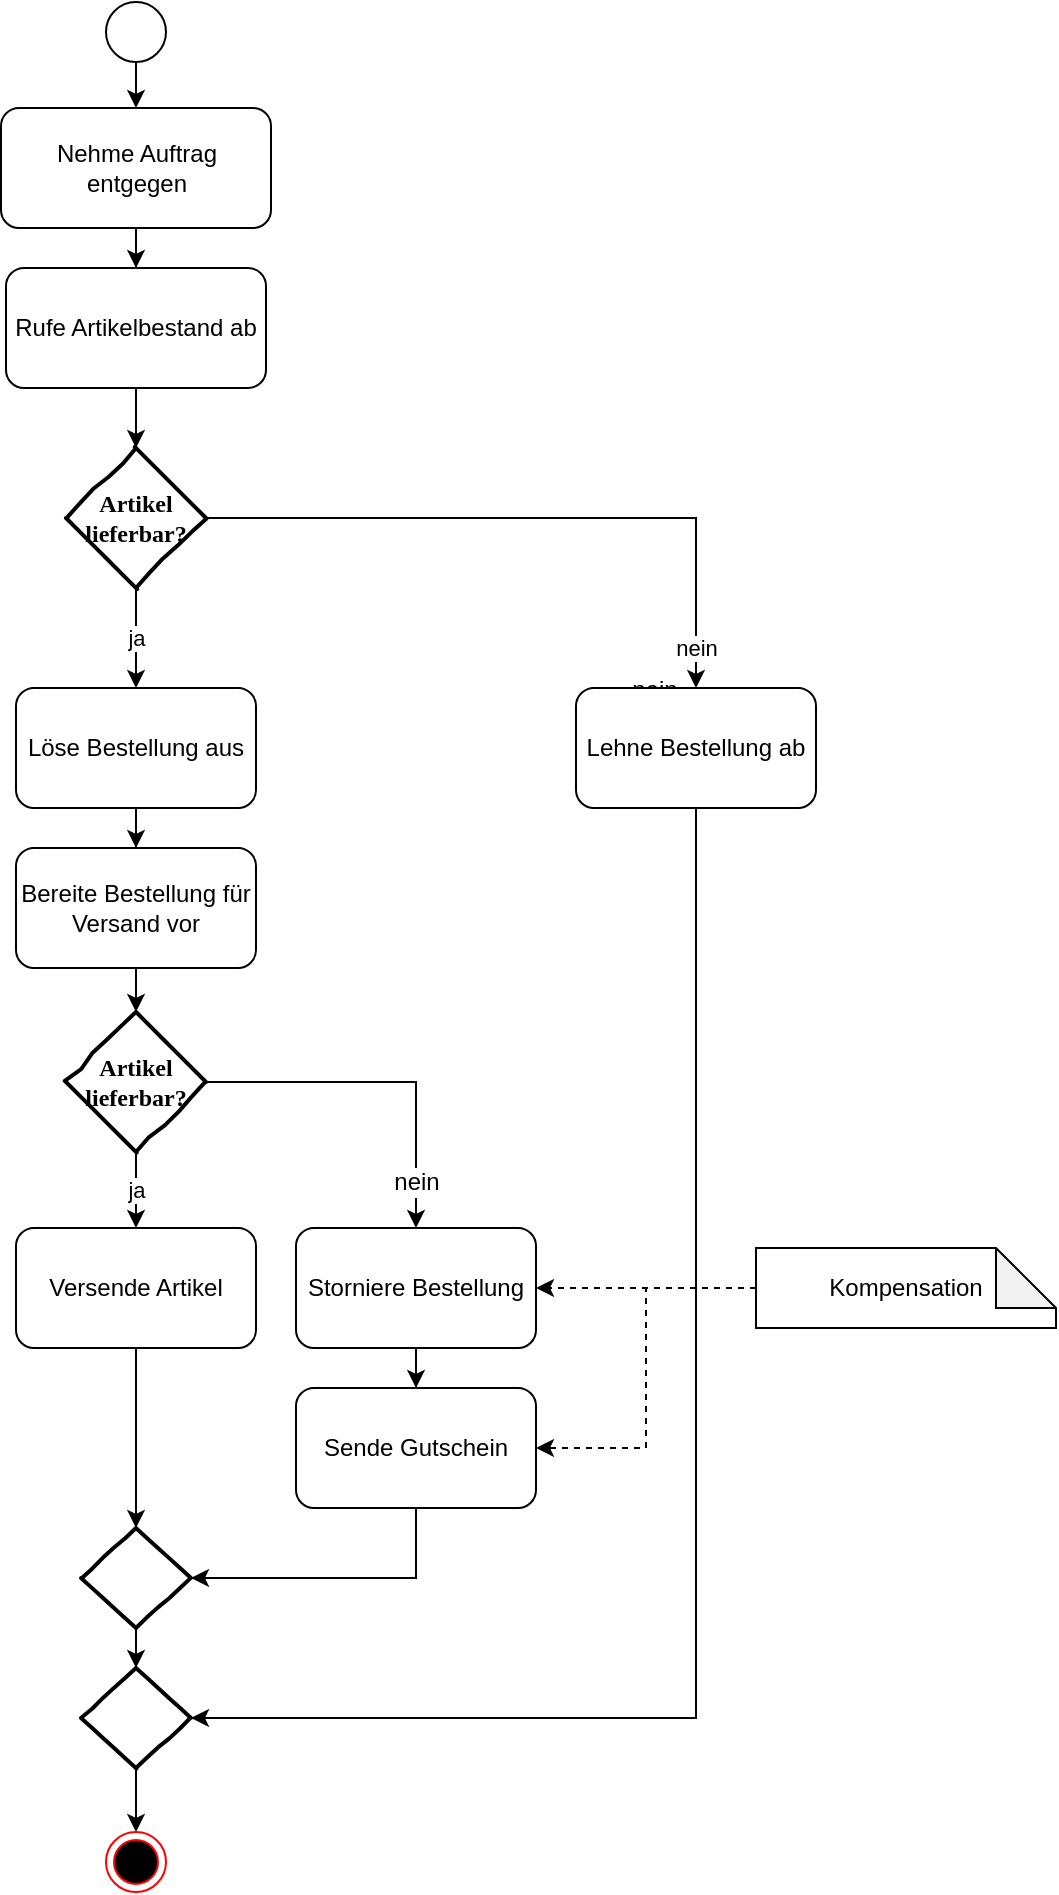 <mxfile version="12.5.3" type="device"><diagram id="p1AoV3XzsVcy-njyUb0d" name="Page-1"><mxGraphModel dx="1102" dy="1000" grid="1" gridSize="10" guides="1" tooltips="1" connect="1" arrows="1" fold="1" page="1" pageScale="1" pageWidth="827" pageHeight="1169" math="0" shadow="0"><root><mxCell id="0"/><mxCell id="1" parent="0"/><mxCell id="gqho4gbxnv7TMQCr83HA-26" style="edgeStyle=orthogonalEdgeStyle;rounded=0;orthogonalLoop=1;jettySize=auto;html=1;" edge="1" parent="1" source="gqho4gbxnv7TMQCr83HA-3" target="gqho4gbxnv7TMQCr83HA-22"><mxGeometry relative="1" as="geometry"/></mxCell><mxCell id="gqho4gbxnv7TMQCr83HA-3" value="" style="ellipse;whiteSpace=wrap;html=1;aspect=fixed;" vertex="1" parent="1"><mxGeometry x="125" y="17" width="30" height="30" as="geometry"/></mxCell><mxCell id="gqho4gbxnv7TMQCr83HA-6" style="edgeStyle=orthogonalEdgeStyle;rounded=0;orthogonalLoop=1;jettySize=auto;html=1;" edge="1" parent="1" source="gqho4gbxnv7TMQCr83HA-4" target="gqho4gbxnv7TMQCr83HA-5"><mxGeometry relative="1" as="geometry"/></mxCell><mxCell id="gqho4gbxnv7TMQCr83HA-4" value="Rufe Artikelbestand ab" style="rounded=1;whiteSpace=wrap;html=1;" vertex="1" parent="1"><mxGeometry x="75" y="150" width="130" height="60" as="geometry"/></mxCell><mxCell id="gqho4gbxnv7TMQCr83HA-9" value="ja" style="edgeStyle=orthogonalEdgeStyle;rounded=0;orthogonalLoop=1;jettySize=auto;html=1;" edge="1" parent="1" source="gqho4gbxnv7TMQCr83HA-5" target="gqho4gbxnv7TMQCr83HA-8"><mxGeometry relative="1" as="geometry"/></mxCell><mxCell id="gqho4gbxnv7TMQCr83HA-11" value="nein" style="edgeStyle=orthogonalEdgeStyle;rounded=0;orthogonalLoop=1;jettySize=auto;html=1;" edge="1" parent="1" source="gqho4gbxnv7TMQCr83HA-5" target="gqho4gbxnv7TMQCr83HA-10"><mxGeometry x="0.879" relative="1" as="geometry"><mxPoint as="offset"/></mxGeometry></mxCell><mxCell id="gqho4gbxnv7TMQCr83HA-12" value="nein" style="text;html=1;align=center;verticalAlign=middle;resizable=0;points=[];labelBackgroundColor=#ffffff;" vertex="1" connectable="0" parent="gqho4gbxnv7TMQCr83HA-11"><mxGeometry x="0.053" y="-22" relative="1" as="geometry"><mxPoint x="22" y="70" as="offset"/></mxGeometry></mxCell><mxCell id="gqho4gbxnv7TMQCr83HA-27" value="nein" style="text;html=1;align=center;verticalAlign=middle;resizable=0;points=[];labelBackgroundColor=#ffffff;" vertex="1" connectable="0" parent="gqho4gbxnv7TMQCr83HA-11"><mxGeometry x="0.2" y="-26" relative="1" as="geometry"><mxPoint x="26" y="60" as="offset"/></mxGeometry></mxCell><mxCell id="gqho4gbxnv7TMQCr83HA-5" value="Artikel lieferbar?" style="rhombus;html=1;align=center;whiteSpace=wrap;comic=1;strokeWidth=2;fontFamily=Comic Sans MS;fontStyle=1;" vertex="1" parent="1"><mxGeometry x="105" y="240" width="70" height="70" as="geometry"/></mxCell><mxCell id="gqho4gbxnv7TMQCr83HA-14" style="edgeStyle=orthogonalEdgeStyle;rounded=0;orthogonalLoop=1;jettySize=auto;html=1;" edge="1" parent="1" source="gqho4gbxnv7TMQCr83HA-8" target="gqho4gbxnv7TMQCr83HA-13"><mxGeometry relative="1" as="geometry"/></mxCell><mxCell id="gqho4gbxnv7TMQCr83HA-8" value="Löse Bestellung aus" style="rounded=1;whiteSpace=wrap;html=1;" vertex="1" parent="1"><mxGeometry x="80" y="360" width="120" height="60" as="geometry"/></mxCell><mxCell id="gqho4gbxnv7TMQCr83HA-35" style="edgeStyle=orthogonalEdgeStyle;rounded=0;orthogonalLoop=1;jettySize=auto;html=1;entryX=1;entryY=0.5;entryDx=0;entryDy=0;" edge="1" parent="1" source="gqho4gbxnv7TMQCr83HA-10" target="gqho4gbxnv7TMQCr83HA-33"><mxGeometry relative="1" as="geometry"><Array as="points"><mxPoint x="420" y="875"/></Array></mxGeometry></mxCell><mxCell id="gqho4gbxnv7TMQCr83HA-10" value="Lehne Bestellung ab" style="rounded=1;whiteSpace=wrap;html=1;" vertex="1" parent="1"><mxGeometry x="360" y="360" width="120" height="60" as="geometry"/></mxCell><mxCell id="gqho4gbxnv7TMQCr83HA-16" style="edgeStyle=orthogonalEdgeStyle;rounded=0;orthogonalLoop=1;jettySize=auto;html=1;" edge="1" parent="1" source="gqho4gbxnv7TMQCr83HA-13" target="gqho4gbxnv7TMQCr83HA-15"><mxGeometry relative="1" as="geometry"/></mxCell><mxCell id="gqho4gbxnv7TMQCr83HA-13" value="Bereite Bestellung für Versand vor" style="rounded=1;whiteSpace=wrap;html=1;" vertex="1" parent="1"><mxGeometry x="80" y="440" width="120" height="60" as="geometry"/></mxCell><mxCell id="gqho4gbxnv7TMQCr83HA-18" value="ja" style="edgeStyle=orthogonalEdgeStyle;rounded=0;orthogonalLoop=1;jettySize=auto;html=1;" edge="1" parent="1" source="gqho4gbxnv7TMQCr83HA-15" target="gqho4gbxnv7TMQCr83HA-17"><mxGeometry relative="1" as="geometry"/></mxCell><mxCell id="gqho4gbxnv7TMQCr83HA-20" style="edgeStyle=orthogonalEdgeStyle;rounded=0;orthogonalLoop=1;jettySize=auto;html=1;" edge="1" parent="1" source="gqho4gbxnv7TMQCr83HA-15" target="gqho4gbxnv7TMQCr83HA-19"><mxGeometry relative="1" as="geometry"/></mxCell><mxCell id="gqho4gbxnv7TMQCr83HA-21" value="nein" style="text;html=1;align=center;verticalAlign=middle;resizable=0;points=[];labelBackgroundColor=#ffffff;" vertex="1" connectable="0" parent="gqho4gbxnv7TMQCr83HA-20"><mxGeometry x="0.158" y="-29" relative="1" as="geometry"><mxPoint x="2" y="21" as="offset"/></mxGeometry></mxCell><mxCell id="gqho4gbxnv7TMQCr83HA-15" value="Artikel lieferbar?" style="rhombus;html=1;align=center;whiteSpace=wrap;comic=1;strokeWidth=2;fontFamily=Comic Sans MS;fontStyle=1;" vertex="1" parent="1"><mxGeometry x="105" y="522" width="70" height="70" as="geometry"/></mxCell><mxCell id="gqho4gbxnv7TMQCr83HA-31" style="edgeStyle=orthogonalEdgeStyle;rounded=0;orthogonalLoop=1;jettySize=auto;html=1;entryX=0.5;entryY=0;entryDx=0;entryDy=0;" edge="1" parent="1" source="gqho4gbxnv7TMQCr83HA-17" target="gqho4gbxnv7TMQCr83HA-30"><mxGeometry relative="1" as="geometry"/></mxCell><mxCell id="gqho4gbxnv7TMQCr83HA-17" value="Versende Artikel" style="rounded=1;whiteSpace=wrap;html=1;" vertex="1" parent="1"><mxGeometry x="80" y="630" width="120" height="60" as="geometry"/></mxCell><mxCell id="gqho4gbxnv7TMQCr83HA-29" style="edgeStyle=orthogonalEdgeStyle;rounded=0;orthogonalLoop=1;jettySize=auto;html=1;" edge="1" parent="1" source="gqho4gbxnv7TMQCr83HA-19" target="gqho4gbxnv7TMQCr83HA-28"><mxGeometry relative="1" as="geometry"/></mxCell><mxCell id="gqho4gbxnv7TMQCr83HA-19" value="Storniere Bestellung" style="rounded=1;whiteSpace=wrap;html=1;" vertex="1" parent="1"><mxGeometry x="220" y="630" width="120" height="60" as="geometry"/></mxCell><mxCell id="gqho4gbxnv7TMQCr83HA-25" style="edgeStyle=orthogonalEdgeStyle;rounded=0;orthogonalLoop=1;jettySize=auto;html=1;entryX=0.5;entryY=0;entryDx=0;entryDy=0;" edge="1" parent="1" source="gqho4gbxnv7TMQCr83HA-22" target="gqho4gbxnv7TMQCr83HA-4"><mxGeometry relative="1" as="geometry"/></mxCell><mxCell id="gqho4gbxnv7TMQCr83HA-22" value="Nehme Auftrag entgegen" style="rounded=1;whiteSpace=wrap;html=1;" vertex="1" parent="1"><mxGeometry x="72.5" y="70" width="135" height="60" as="geometry"/></mxCell><mxCell id="gqho4gbxnv7TMQCr83HA-32" style="edgeStyle=orthogonalEdgeStyle;rounded=0;orthogonalLoop=1;jettySize=auto;html=1;entryX=1;entryY=0.5;entryDx=0;entryDy=0;exitX=0.5;exitY=1;exitDx=0;exitDy=0;" edge="1" parent="1" source="gqho4gbxnv7TMQCr83HA-28" target="gqho4gbxnv7TMQCr83HA-30"><mxGeometry relative="1" as="geometry"/></mxCell><mxCell id="gqho4gbxnv7TMQCr83HA-28" value="Sende Gutschein" style="rounded=1;whiteSpace=wrap;html=1;" vertex="1" parent="1"><mxGeometry x="220" y="710" width="120" height="60" as="geometry"/></mxCell><mxCell id="gqho4gbxnv7TMQCr83HA-34" style="edgeStyle=orthogonalEdgeStyle;rounded=0;orthogonalLoop=1;jettySize=auto;html=1;entryX=0.5;entryY=0;entryDx=0;entryDy=0;" edge="1" parent="1" source="gqho4gbxnv7TMQCr83HA-30" target="gqho4gbxnv7TMQCr83HA-33"><mxGeometry relative="1" as="geometry"/></mxCell><mxCell id="gqho4gbxnv7TMQCr83HA-30" value="" style="rhombus;html=1;align=center;whiteSpace=wrap;comic=1;strokeWidth=2;fontFamily=Comic Sans MS;fontStyle=1;" vertex="1" parent="1"><mxGeometry x="112.5" y="780" width="55" height="50" as="geometry"/></mxCell><mxCell id="gqho4gbxnv7TMQCr83HA-37" style="edgeStyle=orthogonalEdgeStyle;rounded=0;orthogonalLoop=1;jettySize=auto;html=1;" edge="1" parent="1" source="gqho4gbxnv7TMQCr83HA-33" target="gqho4gbxnv7TMQCr83HA-36"><mxGeometry relative="1" as="geometry"/></mxCell><mxCell id="gqho4gbxnv7TMQCr83HA-33" value="" style="rhombus;html=1;align=center;whiteSpace=wrap;comic=1;strokeWidth=2;fontFamily=Comic Sans MS;fontStyle=1;" vertex="1" parent="1"><mxGeometry x="112.5" y="850" width="55" height="50" as="geometry"/></mxCell><mxCell id="gqho4gbxnv7TMQCr83HA-36" value="" style="ellipse;html=1;shape=endState;fillColor=#000000;strokeColor=#ff0000;" vertex="1" parent="1"><mxGeometry x="125" y="932" width="30" height="30" as="geometry"/></mxCell><mxCell id="gqho4gbxnv7TMQCr83HA-39" style="edgeStyle=orthogonalEdgeStyle;rounded=0;orthogonalLoop=1;jettySize=auto;html=1;entryX=1;entryY=0.5;entryDx=0;entryDy=0;dashed=1;" edge="1" parent="1" source="gqho4gbxnv7TMQCr83HA-38" target="gqho4gbxnv7TMQCr83HA-19"><mxGeometry relative="1" as="geometry"/></mxCell><mxCell id="gqho4gbxnv7TMQCr83HA-40" style="edgeStyle=orthogonalEdgeStyle;rounded=0;orthogonalLoop=1;jettySize=auto;html=1;entryX=1;entryY=0.5;entryDx=0;entryDy=0;dashed=1;" edge="1" parent="1" source="gqho4gbxnv7TMQCr83HA-38" target="gqho4gbxnv7TMQCr83HA-28"><mxGeometry relative="1" as="geometry"/></mxCell><mxCell id="gqho4gbxnv7TMQCr83HA-38" value="Kompensation" style="shape=note;whiteSpace=wrap;html=1;backgroundOutline=1;darkOpacity=0.05;" vertex="1" parent="1"><mxGeometry x="450" y="640" width="150" height="40" as="geometry"/></mxCell></root></mxGraphModel></diagram></mxfile>